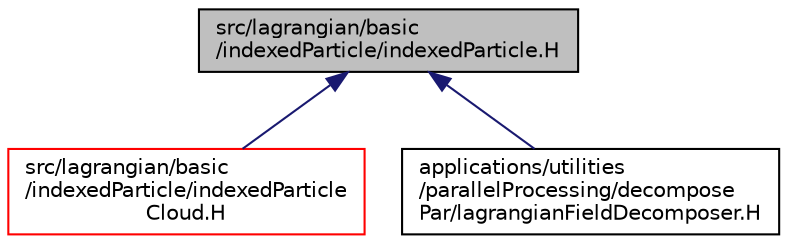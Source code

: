 digraph "src/lagrangian/basic/indexedParticle/indexedParticle.H"
{
  bgcolor="transparent";
  edge [fontname="Helvetica",fontsize="10",labelfontname="Helvetica",labelfontsize="10"];
  node [fontname="Helvetica",fontsize="10",shape=record];
  Node1 [label="src/lagrangian/basic\l/indexedParticle/indexedParticle.H",height=0.2,width=0.4,color="black", fillcolor="grey75", style="filled", fontcolor="black"];
  Node1 -> Node2 [dir="back",color="midnightblue",fontsize="10",style="solid",fontname="Helvetica"];
  Node2 [label="src/lagrangian/basic\l/indexedParticle/indexedParticle\lCloud.H",height=0.2,width=0.4,color="red",URL="$a06647.html"];
  Node1 -> Node3 [dir="back",color="midnightblue",fontsize="10",style="solid",fontname="Helvetica"];
  Node3 [label="applications/utilities\l/parallelProcessing/decompose\lPar/lagrangianFieldDecomposer.H",height=0.2,width=0.4,color="black",URL="$a04375.html"];
}
